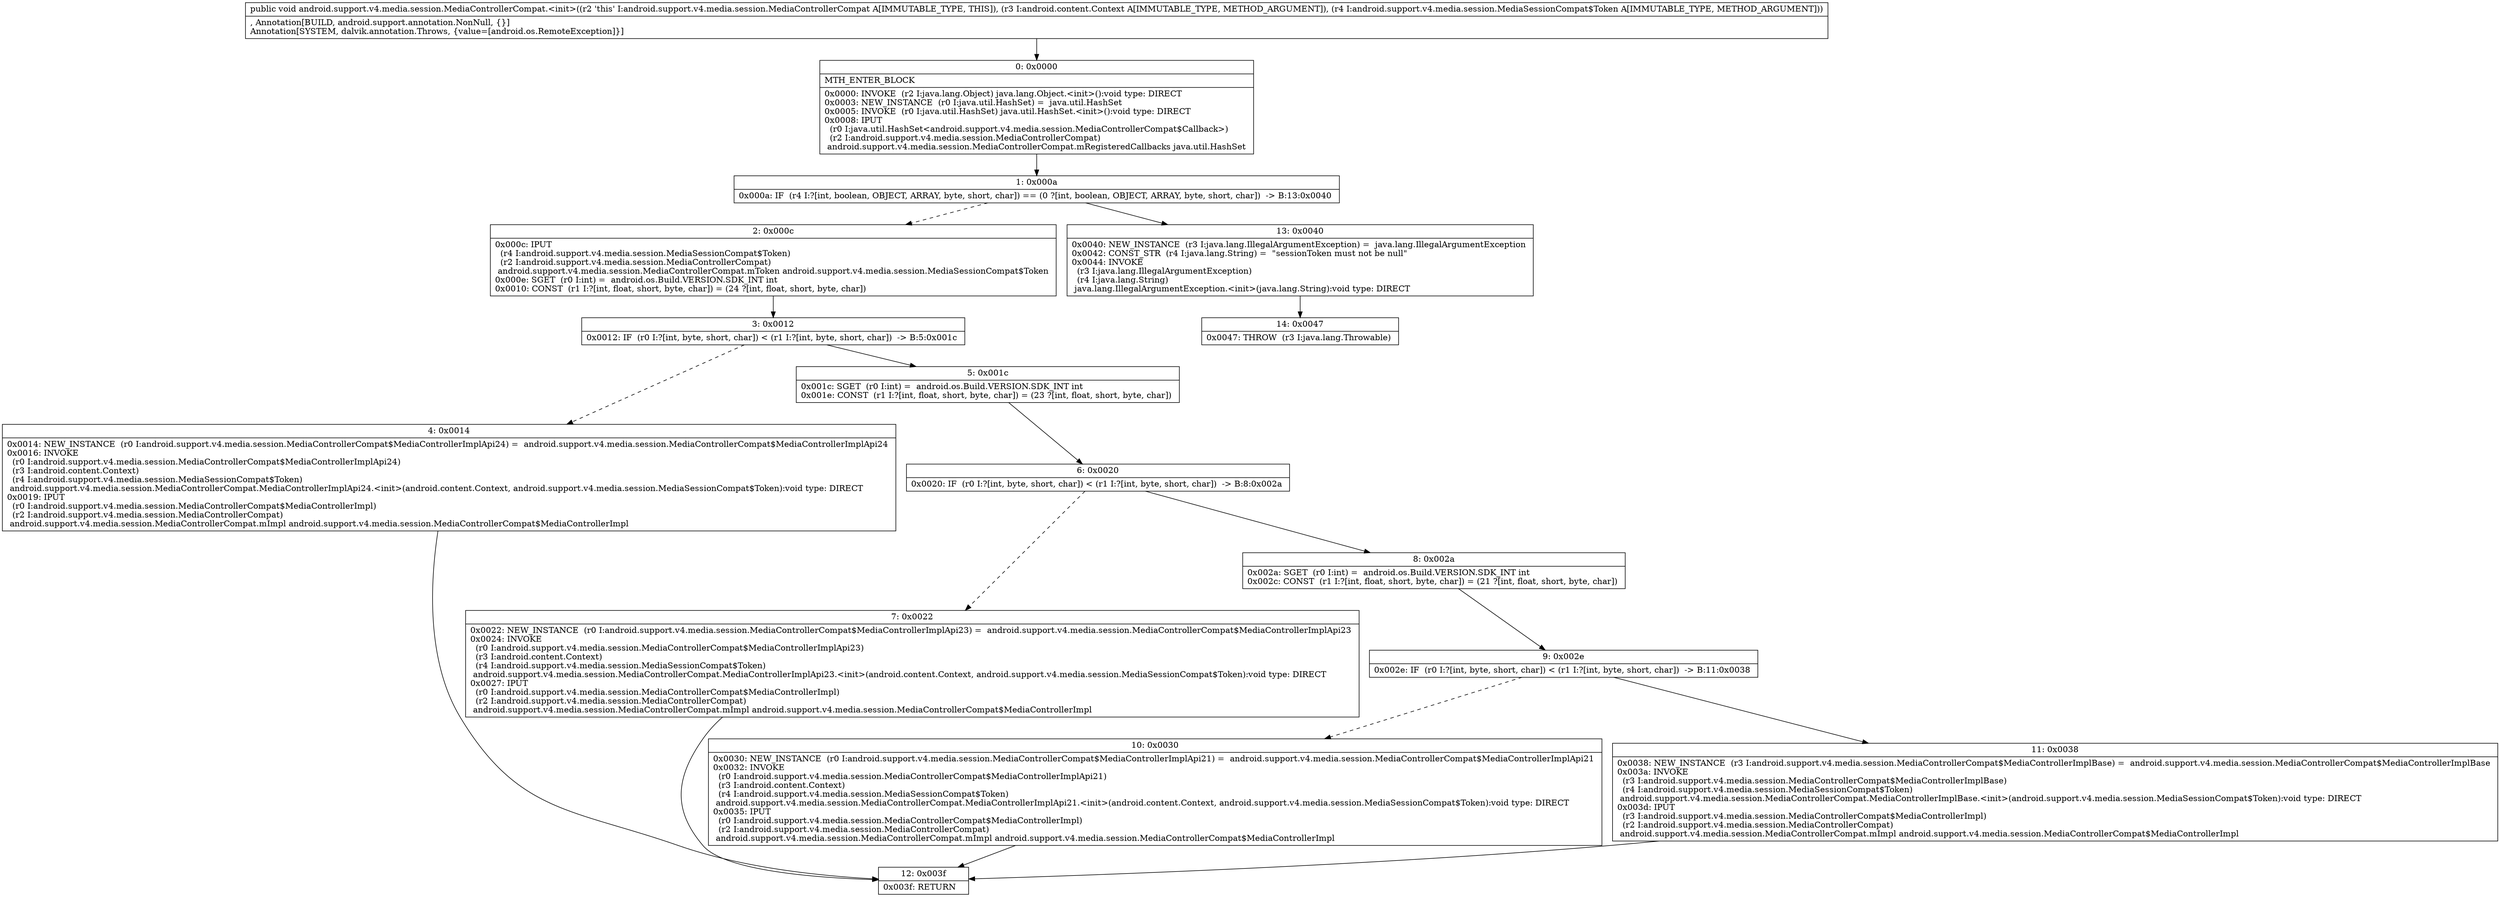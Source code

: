 digraph "CFG forandroid.support.v4.media.session.MediaControllerCompat.\<init\>(Landroid\/content\/Context;Landroid\/support\/v4\/media\/session\/MediaSessionCompat$Token;)V" {
Node_0 [shape=record,label="{0\:\ 0x0000|MTH_ENTER_BLOCK\l|0x0000: INVOKE  (r2 I:java.lang.Object) java.lang.Object.\<init\>():void type: DIRECT \l0x0003: NEW_INSTANCE  (r0 I:java.util.HashSet) =  java.util.HashSet \l0x0005: INVOKE  (r0 I:java.util.HashSet) java.util.HashSet.\<init\>():void type: DIRECT \l0x0008: IPUT  \l  (r0 I:java.util.HashSet\<android.support.v4.media.session.MediaControllerCompat$Callback\>)\l  (r2 I:android.support.v4.media.session.MediaControllerCompat)\l android.support.v4.media.session.MediaControllerCompat.mRegisteredCallbacks java.util.HashSet \l}"];
Node_1 [shape=record,label="{1\:\ 0x000a|0x000a: IF  (r4 I:?[int, boolean, OBJECT, ARRAY, byte, short, char]) == (0 ?[int, boolean, OBJECT, ARRAY, byte, short, char])  \-\> B:13:0x0040 \l}"];
Node_2 [shape=record,label="{2\:\ 0x000c|0x000c: IPUT  \l  (r4 I:android.support.v4.media.session.MediaSessionCompat$Token)\l  (r2 I:android.support.v4.media.session.MediaControllerCompat)\l android.support.v4.media.session.MediaControllerCompat.mToken android.support.v4.media.session.MediaSessionCompat$Token \l0x000e: SGET  (r0 I:int) =  android.os.Build.VERSION.SDK_INT int \l0x0010: CONST  (r1 I:?[int, float, short, byte, char]) = (24 ?[int, float, short, byte, char]) \l}"];
Node_3 [shape=record,label="{3\:\ 0x0012|0x0012: IF  (r0 I:?[int, byte, short, char]) \< (r1 I:?[int, byte, short, char])  \-\> B:5:0x001c \l}"];
Node_4 [shape=record,label="{4\:\ 0x0014|0x0014: NEW_INSTANCE  (r0 I:android.support.v4.media.session.MediaControllerCompat$MediaControllerImplApi24) =  android.support.v4.media.session.MediaControllerCompat$MediaControllerImplApi24 \l0x0016: INVOKE  \l  (r0 I:android.support.v4.media.session.MediaControllerCompat$MediaControllerImplApi24)\l  (r3 I:android.content.Context)\l  (r4 I:android.support.v4.media.session.MediaSessionCompat$Token)\l android.support.v4.media.session.MediaControllerCompat.MediaControllerImplApi24.\<init\>(android.content.Context, android.support.v4.media.session.MediaSessionCompat$Token):void type: DIRECT \l0x0019: IPUT  \l  (r0 I:android.support.v4.media.session.MediaControllerCompat$MediaControllerImpl)\l  (r2 I:android.support.v4.media.session.MediaControllerCompat)\l android.support.v4.media.session.MediaControllerCompat.mImpl android.support.v4.media.session.MediaControllerCompat$MediaControllerImpl \l}"];
Node_5 [shape=record,label="{5\:\ 0x001c|0x001c: SGET  (r0 I:int) =  android.os.Build.VERSION.SDK_INT int \l0x001e: CONST  (r1 I:?[int, float, short, byte, char]) = (23 ?[int, float, short, byte, char]) \l}"];
Node_6 [shape=record,label="{6\:\ 0x0020|0x0020: IF  (r0 I:?[int, byte, short, char]) \< (r1 I:?[int, byte, short, char])  \-\> B:8:0x002a \l}"];
Node_7 [shape=record,label="{7\:\ 0x0022|0x0022: NEW_INSTANCE  (r0 I:android.support.v4.media.session.MediaControllerCompat$MediaControllerImplApi23) =  android.support.v4.media.session.MediaControllerCompat$MediaControllerImplApi23 \l0x0024: INVOKE  \l  (r0 I:android.support.v4.media.session.MediaControllerCompat$MediaControllerImplApi23)\l  (r3 I:android.content.Context)\l  (r4 I:android.support.v4.media.session.MediaSessionCompat$Token)\l android.support.v4.media.session.MediaControllerCompat.MediaControllerImplApi23.\<init\>(android.content.Context, android.support.v4.media.session.MediaSessionCompat$Token):void type: DIRECT \l0x0027: IPUT  \l  (r0 I:android.support.v4.media.session.MediaControllerCompat$MediaControllerImpl)\l  (r2 I:android.support.v4.media.session.MediaControllerCompat)\l android.support.v4.media.session.MediaControllerCompat.mImpl android.support.v4.media.session.MediaControllerCompat$MediaControllerImpl \l}"];
Node_8 [shape=record,label="{8\:\ 0x002a|0x002a: SGET  (r0 I:int) =  android.os.Build.VERSION.SDK_INT int \l0x002c: CONST  (r1 I:?[int, float, short, byte, char]) = (21 ?[int, float, short, byte, char]) \l}"];
Node_9 [shape=record,label="{9\:\ 0x002e|0x002e: IF  (r0 I:?[int, byte, short, char]) \< (r1 I:?[int, byte, short, char])  \-\> B:11:0x0038 \l}"];
Node_10 [shape=record,label="{10\:\ 0x0030|0x0030: NEW_INSTANCE  (r0 I:android.support.v4.media.session.MediaControllerCompat$MediaControllerImplApi21) =  android.support.v4.media.session.MediaControllerCompat$MediaControllerImplApi21 \l0x0032: INVOKE  \l  (r0 I:android.support.v4.media.session.MediaControllerCompat$MediaControllerImplApi21)\l  (r3 I:android.content.Context)\l  (r4 I:android.support.v4.media.session.MediaSessionCompat$Token)\l android.support.v4.media.session.MediaControllerCompat.MediaControllerImplApi21.\<init\>(android.content.Context, android.support.v4.media.session.MediaSessionCompat$Token):void type: DIRECT \l0x0035: IPUT  \l  (r0 I:android.support.v4.media.session.MediaControllerCompat$MediaControllerImpl)\l  (r2 I:android.support.v4.media.session.MediaControllerCompat)\l android.support.v4.media.session.MediaControllerCompat.mImpl android.support.v4.media.session.MediaControllerCompat$MediaControllerImpl \l}"];
Node_11 [shape=record,label="{11\:\ 0x0038|0x0038: NEW_INSTANCE  (r3 I:android.support.v4.media.session.MediaControllerCompat$MediaControllerImplBase) =  android.support.v4.media.session.MediaControllerCompat$MediaControllerImplBase \l0x003a: INVOKE  \l  (r3 I:android.support.v4.media.session.MediaControllerCompat$MediaControllerImplBase)\l  (r4 I:android.support.v4.media.session.MediaSessionCompat$Token)\l android.support.v4.media.session.MediaControllerCompat.MediaControllerImplBase.\<init\>(android.support.v4.media.session.MediaSessionCompat$Token):void type: DIRECT \l0x003d: IPUT  \l  (r3 I:android.support.v4.media.session.MediaControllerCompat$MediaControllerImpl)\l  (r2 I:android.support.v4.media.session.MediaControllerCompat)\l android.support.v4.media.session.MediaControllerCompat.mImpl android.support.v4.media.session.MediaControllerCompat$MediaControllerImpl \l}"];
Node_12 [shape=record,label="{12\:\ 0x003f|0x003f: RETURN   \l}"];
Node_13 [shape=record,label="{13\:\ 0x0040|0x0040: NEW_INSTANCE  (r3 I:java.lang.IllegalArgumentException) =  java.lang.IllegalArgumentException \l0x0042: CONST_STR  (r4 I:java.lang.String) =  \"sessionToken must not be null\" \l0x0044: INVOKE  \l  (r3 I:java.lang.IllegalArgumentException)\l  (r4 I:java.lang.String)\l java.lang.IllegalArgumentException.\<init\>(java.lang.String):void type: DIRECT \l}"];
Node_14 [shape=record,label="{14\:\ 0x0047|0x0047: THROW  (r3 I:java.lang.Throwable) \l}"];
MethodNode[shape=record,label="{public void android.support.v4.media.session.MediaControllerCompat.\<init\>((r2 'this' I:android.support.v4.media.session.MediaControllerCompat A[IMMUTABLE_TYPE, THIS]), (r3 I:android.content.Context A[IMMUTABLE_TYPE, METHOD_ARGUMENT]), (r4 I:android.support.v4.media.session.MediaSessionCompat$Token A[IMMUTABLE_TYPE, METHOD_ARGUMENT]))  | , Annotation[BUILD, android.support.annotation.NonNull, \{\}]\lAnnotation[SYSTEM, dalvik.annotation.Throws, \{value=[android.os.RemoteException]\}]\l}"];
MethodNode -> Node_0;
Node_0 -> Node_1;
Node_1 -> Node_2[style=dashed];
Node_1 -> Node_13;
Node_2 -> Node_3;
Node_3 -> Node_4[style=dashed];
Node_3 -> Node_5;
Node_4 -> Node_12;
Node_5 -> Node_6;
Node_6 -> Node_7[style=dashed];
Node_6 -> Node_8;
Node_7 -> Node_12;
Node_8 -> Node_9;
Node_9 -> Node_10[style=dashed];
Node_9 -> Node_11;
Node_10 -> Node_12;
Node_11 -> Node_12;
Node_13 -> Node_14;
}

